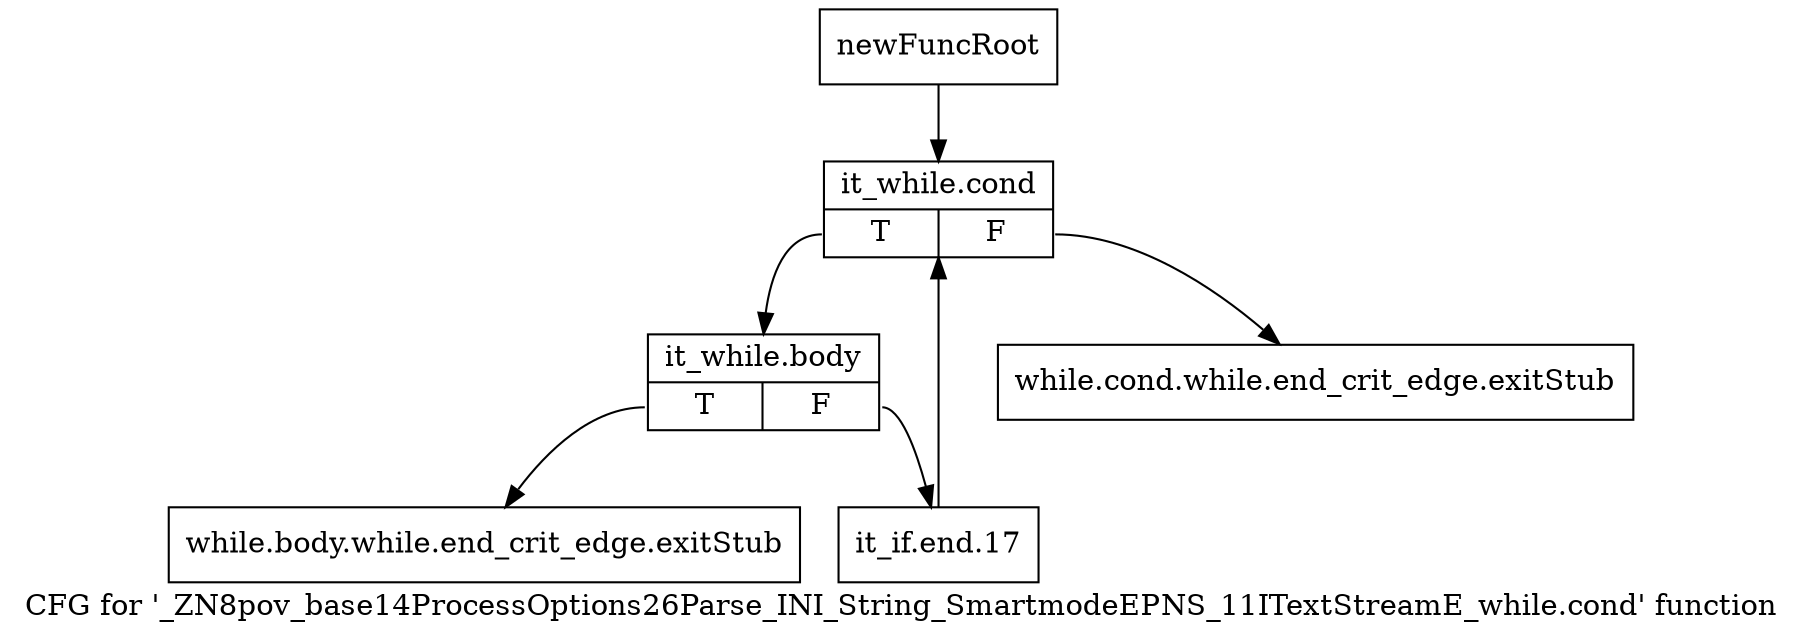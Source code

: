digraph "CFG for '_ZN8pov_base14ProcessOptions26Parse_INI_String_SmartmodeEPNS_11ITextStreamE_while.cond' function" {
	label="CFG for '_ZN8pov_base14ProcessOptions26Parse_INI_String_SmartmodeEPNS_11ITextStreamE_while.cond' function";

	Node0x2b4ebb0 [shape=record,label="{newFuncRoot}"];
	Node0x2b4ebb0 -> Node0x2b4eca0;
	Node0x2b4ec00 [shape=record,label="{while.cond.while.end_crit_edge.exitStub}"];
	Node0x2b4ec50 [shape=record,label="{while.body.while.end_crit_edge.exitStub}"];
	Node0x2b4eca0 [shape=record,label="{it_while.cond|{<s0>T|<s1>F}}"];
	Node0x2b4eca0:s0 -> Node0x2b4ecf0;
	Node0x2b4eca0:s1 -> Node0x2b4ec00;
	Node0x2b4ecf0 [shape=record,label="{it_while.body|{<s0>T|<s1>F}}"];
	Node0x2b4ecf0:s0 -> Node0x2b4ec50;
	Node0x2b4ecf0:s1 -> Node0x2b4ed40;
	Node0x2b4ed40 [shape=record,label="{it_if.end.17}"];
	Node0x2b4ed40 -> Node0x2b4eca0;
}
